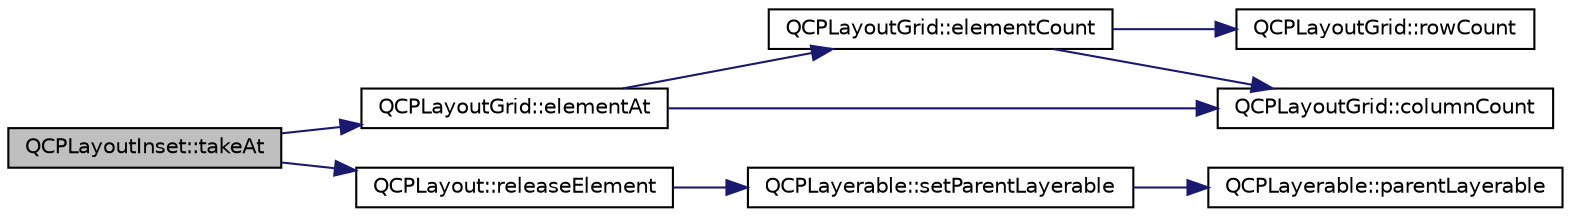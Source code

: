 digraph "QCPLayoutInset::takeAt"
{
  edge [fontname="Helvetica",fontsize="10",labelfontname="Helvetica",labelfontsize="10"];
  node [fontname="Helvetica",fontsize="10",shape=record];
  rankdir="LR";
  Node83 [label="QCPLayoutInset::takeAt",height=0.2,width=0.4,color="black", fillcolor="grey75", style="filled", fontcolor="black"];
  Node83 -> Node84 [color="midnightblue",fontsize="10",style="solid",fontname="Helvetica"];
  Node84 [label="QCPLayoutGrid::elementAt",height=0.2,width=0.4,color="black", fillcolor="white", style="filled",URL="$class_q_c_p_layout_grid.html#a97672ecc379cb3a09639926ba9980297"];
  Node84 -> Node85 [color="midnightblue",fontsize="10",style="solid",fontname="Helvetica"];
  Node85 [label="QCPLayoutGrid::elementCount",height=0.2,width=0.4,color="black", fillcolor="white", style="filled",URL="$class_q_c_p_layout_grid.html#a77f194843d037e0da6d5f3170acdf3a2"];
  Node85 -> Node86 [color="midnightblue",fontsize="10",style="solid",fontname="Helvetica"];
  Node86 [label="QCPLayoutGrid::rowCount",height=0.2,width=0.4,color="black", fillcolor="white", style="filled",URL="$class_q_c_p_layout_grid.html#a19c66fd76cbce58a8e94f33797e0c0aa"];
  Node85 -> Node87 [color="midnightblue",fontsize="10",style="solid",fontname="Helvetica"];
  Node87 [label="QCPLayoutGrid::columnCount",height=0.2,width=0.4,color="black", fillcolor="white", style="filled",URL="$class_q_c_p_layout_grid.html#a1a2962cbf45011405b64b913afa8e7a2"];
  Node84 -> Node87 [color="midnightblue",fontsize="10",style="solid",fontname="Helvetica"];
  Node83 -> Node88 [color="midnightblue",fontsize="10",style="solid",fontname="Helvetica"];
  Node88 [label="QCPLayout::releaseElement",height=0.2,width=0.4,color="black", fillcolor="white", style="filled",URL="$class_q_c_p_layout.html#a4afbb4bef0071f72f91afdac4433a18e"];
  Node88 -> Node89 [color="midnightblue",fontsize="10",style="solid",fontname="Helvetica"];
  Node89 [label="QCPLayerable::setParentLayerable",height=0.2,width=0.4,color="black", fillcolor="white", style="filled",URL="$class_q_c_p_layerable.html#aa23c893671f1f6744ac235cf2204cf3a"];
  Node89 -> Node90 [color="midnightblue",fontsize="10",style="solid",fontname="Helvetica"];
  Node90 [label="QCPLayerable::parentLayerable",height=0.2,width=0.4,color="black", fillcolor="white", style="filled",URL="$class_q_c_p_layerable.html#aa78b7e644d2c519e1a9a6f2ac5fcd858"];
}
